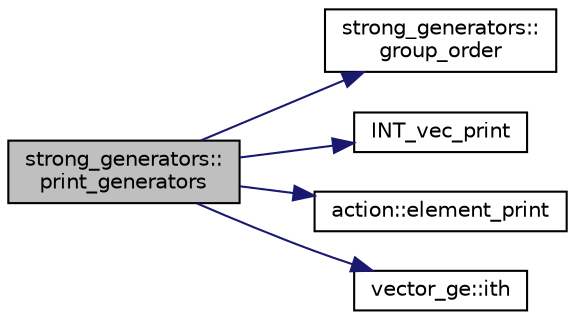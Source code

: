 digraph "strong_generators::print_generators"
{
  edge [fontname="Helvetica",fontsize="10",labelfontname="Helvetica",labelfontsize="10"];
  node [fontname="Helvetica",fontsize="10",shape=record];
  rankdir="LR";
  Node4375 [label="strong_generators::\lprint_generators",height=0.2,width=0.4,color="black", fillcolor="grey75", style="filled", fontcolor="black"];
  Node4375 -> Node4376 [color="midnightblue",fontsize="10",style="solid",fontname="Helvetica"];
  Node4376 [label="strong_generators::\lgroup_order",height=0.2,width=0.4,color="black", fillcolor="white", style="filled",URL="$dc/d09/classstrong__generators.html#a91f453c2bfd6502b96f4b4eed16beb20"];
  Node4375 -> Node4377 [color="midnightblue",fontsize="10",style="solid",fontname="Helvetica"];
  Node4377 [label="INT_vec_print",height=0.2,width=0.4,color="black", fillcolor="white", style="filled",URL="$df/dbf/sajeeb_8_c.html#a79a5901af0b47dd0d694109543c027fe"];
  Node4375 -> Node4378 [color="midnightblue",fontsize="10",style="solid",fontname="Helvetica"];
  Node4378 [label="action::element_print",height=0.2,width=0.4,color="black", fillcolor="white", style="filled",URL="$d2/d86/classaction.html#ae38c3ef3c1125213733d63c6fc3c40cd"];
  Node4375 -> Node4379 [color="midnightblue",fontsize="10",style="solid",fontname="Helvetica"];
  Node4379 [label="vector_ge::ith",height=0.2,width=0.4,color="black", fillcolor="white", style="filled",URL="$d4/d6e/classvector__ge.html#a1ff002e8b746a9beb119d57dcd4a15ff"];
}
